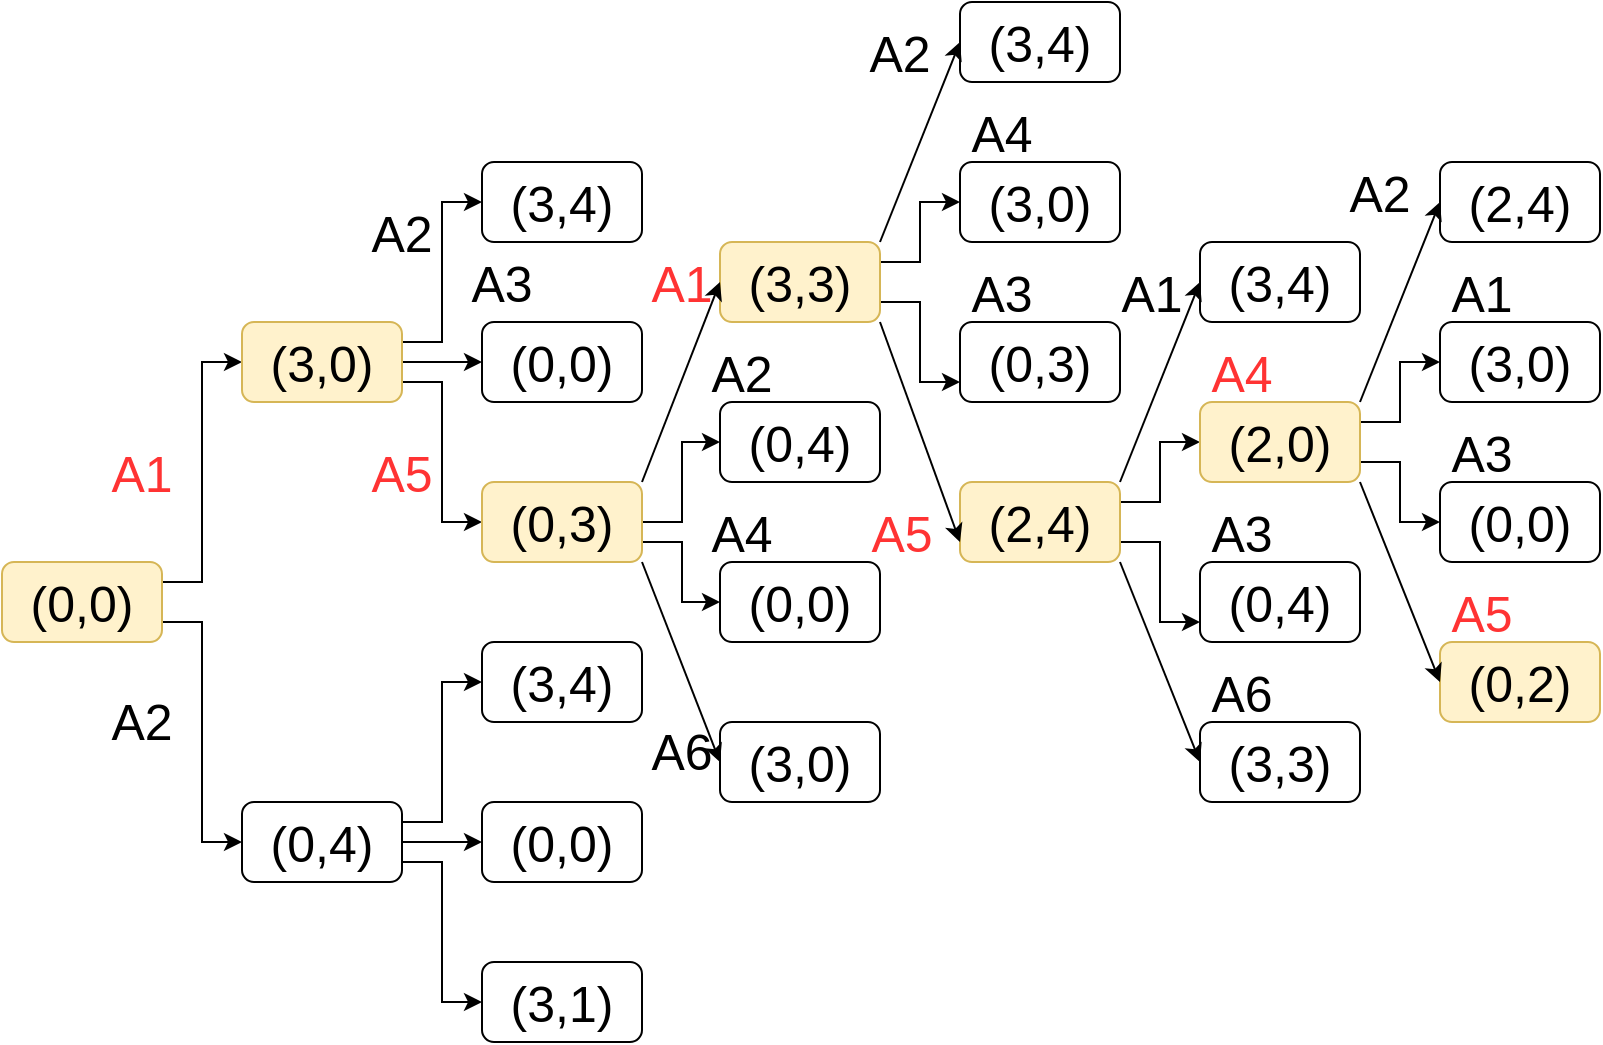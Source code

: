 <mxfile version="17.1.3" type="device"><diagram id="tVRW4Vc5YFkDDZ-vEfjd" name="Page-1"><mxGraphModel dx="1422" dy="800" grid="1" gridSize="10" guides="1" tooltips="1" connect="1" arrows="1" fold="1" page="1" pageScale="1" pageWidth="1169" pageHeight="827" math="0" shadow="0"><root><mxCell id="0"/><mxCell id="1" parent="0"/><mxCell id="4pA_07dRnB1mosAuriCw-27" style="edgeStyle=orthogonalEdgeStyle;rounded=0;orthogonalLoop=1;jettySize=auto;html=1;exitX=1;exitY=0.25;exitDx=0;exitDy=0;entryX=0;entryY=0.5;entryDx=0;entryDy=0;fontSize=25;" edge="1" parent="1" source="4pA_07dRnB1mosAuriCw-1" target="4pA_07dRnB1mosAuriCw-2"><mxGeometry relative="1" as="geometry"/></mxCell><mxCell id="4pA_07dRnB1mosAuriCw-28" style="edgeStyle=orthogonalEdgeStyle;rounded=0;orthogonalLoop=1;jettySize=auto;html=1;exitX=1;exitY=0.75;exitDx=0;exitDy=0;entryX=0;entryY=0.5;entryDx=0;entryDy=0;fontSize=25;" edge="1" parent="1" source="4pA_07dRnB1mosAuriCw-1" target="4pA_07dRnB1mosAuriCw-3"><mxGeometry relative="1" as="geometry"/></mxCell><mxCell id="4pA_07dRnB1mosAuriCw-1" value="(0,0)" style="rounded=1;whiteSpace=wrap;html=1;fontSize=25;fillColor=#fff2cc;strokeColor=#d6b656;" vertex="1" parent="1"><mxGeometry x="40" y="320" width="80" height="40" as="geometry"/></mxCell><mxCell id="4pA_07dRnB1mosAuriCw-29" style="edgeStyle=orthogonalEdgeStyle;rounded=0;orthogonalLoop=1;jettySize=auto;html=1;exitX=1;exitY=0.25;exitDx=0;exitDy=0;entryX=0;entryY=0.5;entryDx=0;entryDy=0;fontSize=25;" edge="1" parent="1" source="4pA_07dRnB1mosAuriCw-2" target="4pA_07dRnB1mosAuriCw-4"><mxGeometry relative="1" as="geometry"/></mxCell><mxCell id="4pA_07dRnB1mosAuriCw-30" style="edgeStyle=orthogonalEdgeStyle;rounded=0;orthogonalLoop=1;jettySize=auto;html=1;exitX=1;exitY=0.5;exitDx=0;exitDy=0;entryX=0;entryY=0.5;entryDx=0;entryDy=0;fontSize=25;" edge="1" parent="1" source="4pA_07dRnB1mosAuriCw-2" target="4pA_07dRnB1mosAuriCw-5"><mxGeometry relative="1" as="geometry"/></mxCell><mxCell id="4pA_07dRnB1mosAuriCw-31" style="edgeStyle=orthogonalEdgeStyle;rounded=0;orthogonalLoop=1;jettySize=auto;html=1;exitX=1;exitY=0.75;exitDx=0;exitDy=0;entryX=0;entryY=0.5;entryDx=0;entryDy=0;fontSize=25;" edge="1" parent="1" source="4pA_07dRnB1mosAuriCw-2" target="4pA_07dRnB1mosAuriCw-6"><mxGeometry relative="1" as="geometry"/></mxCell><mxCell id="4pA_07dRnB1mosAuriCw-2" value="(3,0)" style="rounded=1;whiteSpace=wrap;html=1;fontSize=25;fillColor=#fff2cc;strokeColor=#d6b656;" vertex="1" parent="1"><mxGeometry x="160" y="200" width="80" height="40" as="geometry"/></mxCell><mxCell id="4pA_07dRnB1mosAuriCw-32" style="edgeStyle=orthogonalEdgeStyle;rounded=0;orthogonalLoop=1;jettySize=auto;html=1;exitX=1;exitY=0.25;exitDx=0;exitDy=0;entryX=0;entryY=0.5;entryDx=0;entryDy=0;fontSize=25;" edge="1" parent="1" source="4pA_07dRnB1mosAuriCw-3" target="4pA_07dRnB1mosAuriCw-7"><mxGeometry relative="1" as="geometry"/></mxCell><mxCell id="4pA_07dRnB1mosAuriCw-33" style="edgeStyle=orthogonalEdgeStyle;rounded=0;orthogonalLoop=1;jettySize=auto;html=1;exitX=1;exitY=0.5;exitDx=0;exitDy=0;entryX=0;entryY=0.5;entryDx=0;entryDy=0;fontSize=25;" edge="1" parent="1" source="4pA_07dRnB1mosAuriCw-3" target="4pA_07dRnB1mosAuriCw-8"><mxGeometry relative="1" as="geometry"/></mxCell><mxCell id="4pA_07dRnB1mosAuriCw-34" style="edgeStyle=orthogonalEdgeStyle;rounded=0;orthogonalLoop=1;jettySize=auto;html=1;exitX=1;exitY=0.75;exitDx=0;exitDy=0;entryX=0;entryY=0.5;entryDx=0;entryDy=0;fontSize=25;" edge="1" parent="1" source="4pA_07dRnB1mosAuriCw-3" target="4pA_07dRnB1mosAuriCw-9"><mxGeometry relative="1" as="geometry"/></mxCell><mxCell id="4pA_07dRnB1mosAuriCw-3" value="(0,4)" style="rounded=1;whiteSpace=wrap;html=1;fontSize=25;" vertex="1" parent="1"><mxGeometry x="160" y="440" width="80" height="40" as="geometry"/></mxCell><mxCell id="4pA_07dRnB1mosAuriCw-4" value="(3,4)" style="rounded=1;whiteSpace=wrap;html=1;fontSize=25;" vertex="1" parent="1"><mxGeometry x="280" y="120" width="80" height="40" as="geometry"/></mxCell><mxCell id="4pA_07dRnB1mosAuriCw-5" value="(0,0)" style="rounded=1;whiteSpace=wrap;html=1;fontSize=25;" vertex="1" parent="1"><mxGeometry x="280" y="200" width="80" height="40" as="geometry"/></mxCell><mxCell id="4pA_07dRnB1mosAuriCw-37" style="edgeStyle=orthogonalEdgeStyle;rounded=0;orthogonalLoop=1;jettySize=auto;html=1;exitX=1;exitY=0.5;exitDx=0;exitDy=0;entryX=0;entryY=0.5;entryDx=0;entryDy=0;fontSize=25;" edge="1" parent="1" source="4pA_07dRnB1mosAuriCw-6" target="4pA_07dRnB1mosAuriCw-11"><mxGeometry relative="1" as="geometry"><Array as="points"><mxPoint x="380" y="300"/><mxPoint x="380" y="260"/></Array></mxGeometry></mxCell><mxCell id="4pA_07dRnB1mosAuriCw-38" style="edgeStyle=orthogonalEdgeStyle;rounded=0;orthogonalLoop=1;jettySize=auto;html=1;exitX=1;exitY=0.75;exitDx=0;exitDy=0;entryX=0;entryY=0.5;entryDx=0;entryDy=0;fontSize=25;" edge="1" parent="1" source="4pA_07dRnB1mosAuriCw-6" target="4pA_07dRnB1mosAuriCw-12"><mxGeometry relative="1" as="geometry"/></mxCell><mxCell id="4pA_07dRnB1mosAuriCw-6" value="(0,3)" style="rounded=1;whiteSpace=wrap;html=1;fontSize=25;fillColor=#fff2cc;strokeColor=#d6b656;" vertex="1" parent="1"><mxGeometry x="280" y="280" width="80" height="40" as="geometry"/></mxCell><mxCell id="4pA_07dRnB1mosAuriCw-7" value="(3,4)" style="rounded=1;whiteSpace=wrap;html=1;fontSize=25;" vertex="1" parent="1"><mxGeometry x="280" y="360" width="80" height="40" as="geometry"/></mxCell><mxCell id="4pA_07dRnB1mosAuriCw-8" value="(0,0)" style="rounded=1;whiteSpace=wrap;html=1;fontSize=25;" vertex="1" parent="1"><mxGeometry x="280" y="440" width="80" height="40" as="geometry"/></mxCell><mxCell id="4pA_07dRnB1mosAuriCw-9" value="(3,1)" style="rounded=1;whiteSpace=wrap;html=1;fontSize=25;" vertex="1" parent="1"><mxGeometry x="280" y="520" width="80" height="40" as="geometry"/></mxCell><mxCell id="4pA_07dRnB1mosAuriCw-44" style="edgeStyle=orthogonalEdgeStyle;rounded=0;orthogonalLoop=1;jettySize=auto;html=1;exitX=1;exitY=0.25;exitDx=0;exitDy=0;entryX=0;entryY=0.5;entryDx=0;entryDy=0;fontSize=25;" edge="1" parent="1" source="4pA_07dRnB1mosAuriCw-10" target="4pA_07dRnB1mosAuriCw-15"><mxGeometry relative="1" as="geometry"/></mxCell><mxCell id="4pA_07dRnB1mosAuriCw-45" style="edgeStyle=orthogonalEdgeStyle;rounded=0;orthogonalLoop=1;jettySize=auto;html=1;exitX=1;exitY=0.75;exitDx=0;exitDy=0;entryX=0;entryY=0.75;entryDx=0;entryDy=0;fontSize=25;" edge="1" parent="1" source="4pA_07dRnB1mosAuriCw-10" target="4pA_07dRnB1mosAuriCw-16"><mxGeometry relative="1" as="geometry"/></mxCell><mxCell id="4pA_07dRnB1mosAuriCw-10" value="(3,3)" style="rounded=1;whiteSpace=wrap;html=1;fontSize=25;fillColor=#fff2cc;strokeColor=#d6b656;" vertex="1" parent="1"><mxGeometry x="399" y="160" width="80" height="40" as="geometry"/></mxCell><mxCell id="4pA_07dRnB1mosAuriCw-11" value="(0,4)" style="rounded=1;whiteSpace=wrap;html=1;fontSize=25;" vertex="1" parent="1"><mxGeometry x="399" y="240" width="80" height="40" as="geometry"/></mxCell><mxCell id="4pA_07dRnB1mosAuriCw-12" value="(0,0)" style="rounded=1;whiteSpace=wrap;html=1;fontSize=25;" vertex="1" parent="1"><mxGeometry x="399" y="320" width="80" height="40" as="geometry"/></mxCell><mxCell id="4pA_07dRnB1mosAuriCw-13" value="(3,0)" style="rounded=1;whiteSpace=wrap;html=1;fontSize=25;" vertex="1" parent="1"><mxGeometry x="399" y="400" width="80" height="40" as="geometry"/></mxCell><mxCell id="4pA_07dRnB1mosAuriCw-14" value="(3,4)" style="rounded=1;whiteSpace=wrap;html=1;fontSize=25;" vertex="1" parent="1"><mxGeometry x="519" y="40" width="80" height="40" as="geometry"/></mxCell><mxCell id="4pA_07dRnB1mosAuriCw-15" value="(3,0)" style="rounded=1;whiteSpace=wrap;html=1;fontSize=25;" vertex="1" parent="1"><mxGeometry x="519" y="120" width="80" height="40" as="geometry"/></mxCell><mxCell id="4pA_07dRnB1mosAuriCw-16" value="(0,3)" style="rounded=1;whiteSpace=wrap;html=1;fontSize=25;" vertex="1" parent="1"><mxGeometry x="519" y="200" width="80" height="40" as="geometry"/></mxCell><mxCell id="4pA_07dRnB1mosAuriCw-52" style="edgeStyle=orthogonalEdgeStyle;rounded=0;orthogonalLoop=1;jettySize=auto;html=1;exitX=1;exitY=0.25;exitDx=0;exitDy=0;entryX=0;entryY=0.5;entryDx=0;entryDy=0;fontSize=25;" edge="1" parent="1" source="4pA_07dRnB1mosAuriCw-17" target="4pA_07dRnB1mosAuriCw-19"><mxGeometry relative="1" as="geometry"/></mxCell><mxCell id="4pA_07dRnB1mosAuriCw-53" style="edgeStyle=orthogonalEdgeStyle;rounded=0;orthogonalLoop=1;jettySize=auto;html=1;exitX=1;exitY=0.75;exitDx=0;exitDy=0;entryX=0;entryY=0.75;entryDx=0;entryDy=0;fontSize=25;" edge="1" parent="1" source="4pA_07dRnB1mosAuriCw-17" target="4pA_07dRnB1mosAuriCw-20"><mxGeometry relative="1" as="geometry"/></mxCell><mxCell id="4pA_07dRnB1mosAuriCw-17" value="(2,4)" style="rounded=1;whiteSpace=wrap;html=1;fontSize=25;fillColor=#fff2cc;strokeColor=#d6b656;" vertex="1" parent="1"><mxGeometry x="519" y="280" width="80" height="40" as="geometry"/></mxCell><mxCell id="4pA_07dRnB1mosAuriCw-18" value="(3,4)" style="rounded=1;whiteSpace=wrap;html=1;fontSize=25;" vertex="1" parent="1"><mxGeometry x="639" y="160" width="80" height="40" as="geometry"/></mxCell><mxCell id="4pA_07dRnB1mosAuriCw-54" style="edgeStyle=orthogonalEdgeStyle;rounded=0;orthogonalLoop=1;jettySize=auto;html=1;exitX=1;exitY=0.25;exitDx=0;exitDy=0;entryX=0;entryY=0.5;entryDx=0;entryDy=0;fontSize=25;" edge="1" parent="1" source="4pA_07dRnB1mosAuriCw-19" target="4pA_07dRnB1mosAuriCw-23"><mxGeometry relative="1" as="geometry"/></mxCell><mxCell id="4pA_07dRnB1mosAuriCw-55" style="edgeStyle=orthogonalEdgeStyle;rounded=0;orthogonalLoop=1;jettySize=auto;html=1;exitX=1;exitY=0.75;exitDx=0;exitDy=0;entryX=0;entryY=0.5;entryDx=0;entryDy=0;fontSize=25;" edge="1" parent="1" source="4pA_07dRnB1mosAuriCw-19" target="4pA_07dRnB1mosAuriCw-24"><mxGeometry relative="1" as="geometry"/></mxCell><mxCell id="4pA_07dRnB1mosAuriCw-19" value="(2,0)" style="rounded=1;whiteSpace=wrap;html=1;fontSize=25;fillColor=#fff2cc;strokeColor=#d6b656;" vertex="1" parent="1"><mxGeometry x="639" y="240" width="80" height="40" as="geometry"/></mxCell><mxCell id="4pA_07dRnB1mosAuriCw-20" value="(0,4)" style="rounded=1;whiteSpace=wrap;html=1;fontSize=25;" vertex="1" parent="1"><mxGeometry x="639" y="320" width="80" height="40" as="geometry"/></mxCell><mxCell id="4pA_07dRnB1mosAuriCw-21" value="(3,3)" style="rounded=1;whiteSpace=wrap;html=1;fontSize=25;" vertex="1" parent="1"><mxGeometry x="639" y="400" width="80" height="40" as="geometry"/></mxCell><mxCell id="4pA_07dRnB1mosAuriCw-22" value="(2,4)" style="rounded=1;whiteSpace=wrap;html=1;fontSize=25;" vertex="1" parent="1"><mxGeometry x="759" y="120" width="80" height="40" as="geometry"/></mxCell><mxCell id="4pA_07dRnB1mosAuriCw-23" value="(3,0)" style="rounded=1;whiteSpace=wrap;html=1;fontSize=25;" vertex="1" parent="1"><mxGeometry x="759" y="200" width="80" height="40" as="geometry"/></mxCell><mxCell id="4pA_07dRnB1mosAuriCw-24" value="(0,0)" style="rounded=1;whiteSpace=wrap;html=1;fontSize=25;" vertex="1" parent="1"><mxGeometry x="759" y="280" width="80" height="40" as="geometry"/></mxCell><mxCell id="4pA_07dRnB1mosAuriCw-25" value="(0,2)" style="rounded=1;whiteSpace=wrap;html=1;fontSize=25;fillColor=#fff2cc;strokeColor=#d6b656;" vertex="1" parent="1"><mxGeometry x="759" y="360" width="80" height="40" as="geometry"/></mxCell><mxCell id="4pA_07dRnB1mosAuriCw-42" value="" style="endArrow=classic;html=1;rounded=0;fontSize=25;entryX=0;entryY=0.5;entryDx=0;entryDy=0;exitX=1;exitY=0;exitDx=0;exitDy=0;" edge="1" parent="1" source="4pA_07dRnB1mosAuriCw-6" target="4pA_07dRnB1mosAuriCw-10"><mxGeometry width="50" height="50" relative="1" as="geometry"><mxPoint x="380" y="260" as="sourcePoint"/><mxPoint x="610" y="390" as="targetPoint"/></mxGeometry></mxCell><mxCell id="4pA_07dRnB1mosAuriCw-43" value="" style="endArrow=classic;html=1;rounded=0;fontSize=25;exitX=1;exitY=1;exitDx=0;exitDy=0;entryX=0;entryY=0.5;entryDx=0;entryDy=0;" edge="1" parent="1" source="4pA_07dRnB1mosAuriCw-6" target="4pA_07dRnB1mosAuriCw-13"><mxGeometry width="50" height="50" relative="1" as="geometry"><mxPoint x="560" y="440" as="sourcePoint"/><mxPoint x="610" y="390" as="targetPoint"/></mxGeometry></mxCell><mxCell id="4pA_07dRnB1mosAuriCw-46" value="" style="endArrow=classic;html=1;rounded=0;fontSize=25;exitX=1;exitY=0;exitDx=0;exitDy=0;entryX=0;entryY=0.5;entryDx=0;entryDy=0;" edge="1" parent="1" source="4pA_07dRnB1mosAuriCw-10" target="4pA_07dRnB1mosAuriCw-14"><mxGeometry width="50" height="50" relative="1" as="geometry"><mxPoint x="560" y="440" as="sourcePoint"/><mxPoint x="610" y="390" as="targetPoint"/></mxGeometry></mxCell><mxCell id="4pA_07dRnB1mosAuriCw-47" value="" style="endArrow=classic;html=1;rounded=0;fontSize=25;exitX=1;exitY=1;exitDx=0;exitDy=0;entryX=0;entryY=0.75;entryDx=0;entryDy=0;" edge="1" parent="1" source="4pA_07dRnB1mosAuriCw-10" target="4pA_07dRnB1mosAuriCw-17"><mxGeometry width="50" height="50" relative="1" as="geometry"><mxPoint x="489" y="170" as="sourcePoint"/><mxPoint x="529" y="70" as="targetPoint"/></mxGeometry></mxCell><mxCell id="4pA_07dRnB1mosAuriCw-56" value="" style="endArrow=classic;html=1;rounded=0;fontSize=25;exitX=1;exitY=0;exitDx=0;exitDy=0;entryX=0;entryY=0.5;entryDx=0;entryDy=0;" edge="1" parent="1" source="4pA_07dRnB1mosAuriCw-17" target="4pA_07dRnB1mosAuriCw-18"><mxGeometry width="50" height="50" relative="1" as="geometry"><mxPoint x="489" y="170" as="sourcePoint"/><mxPoint x="529" y="70" as="targetPoint"/></mxGeometry></mxCell><mxCell id="4pA_07dRnB1mosAuriCw-57" value="" style="endArrow=classic;html=1;rounded=0;fontSize=25;exitX=1;exitY=1;exitDx=0;exitDy=0;entryX=0;entryY=0.5;entryDx=0;entryDy=0;" edge="1" parent="1" source="4pA_07dRnB1mosAuriCw-17" target="4pA_07dRnB1mosAuriCw-21"><mxGeometry width="50" height="50" relative="1" as="geometry"><mxPoint x="489" y="210" as="sourcePoint"/><mxPoint x="529" y="320" as="targetPoint"/></mxGeometry></mxCell><mxCell id="4pA_07dRnB1mosAuriCw-58" value="" style="endArrow=classic;html=1;rounded=0;fontSize=25;exitX=1;exitY=0;exitDx=0;exitDy=0;entryX=0;entryY=0.5;entryDx=0;entryDy=0;" edge="1" parent="1" source="4pA_07dRnB1mosAuriCw-19" target="4pA_07dRnB1mosAuriCw-22"><mxGeometry width="50" height="50" relative="1" as="geometry"><mxPoint x="609" y="290" as="sourcePoint"/><mxPoint x="649" y="190" as="targetPoint"/></mxGeometry></mxCell><mxCell id="4pA_07dRnB1mosAuriCw-59" value="" style="endArrow=classic;html=1;rounded=0;fontSize=25;exitX=1;exitY=1;exitDx=0;exitDy=0;entryX=0;entryY=0.5;entryDx=0;entryDy=0;" edge="1" parent="1" source="4pA_07dRnB1mosAuriCw-19" target="4pA_07dRnB1mosAuriCw-25"><mxGeometry width="50" height="50" relative="1" as="geometry"><mxPoint x="729" y="250" as="sourcePoint"/><mxPoint x="769" y="150" as="targetPoint"/></mxGeometry></mxCell><mxCell id="4pA_07dRnB1mosAuriCw-60" value="A1" style="text;html=1;strokeColor=none;fillColor=none;align=center;verticalAlign=middle;whiteSpace=wrap;rounded=0;fontSize=25;fontColor=#FF3333;" vertex="1" parent="1"><mxGeometry x="80" y="260" width="60" height="30" as="geometry"/></mxCell><mxCell id="4pA_07dRnB1mosAuriCw-61" value="A2" style="text;html=1;strokeColor=none;fillColor=none;align=center;verticalAlign=middle;whiteSpace=wrap;rounded=0;fontSize=25;" vertex="1" parent="1"><mxGeometry x="80" y="384" width="60" height="30" as="geometry"/></mxCell><mxCell id="4pA_07dRnB1mosAuriCw-62" value="A2" style="text;html=1;strokeColor=none;fillColor=none;align=center;verticalAlign=middle;whiteSpace=wrap;rounded=0;fontSize=25;" vertex="1" parent="1"><mxGeometry x="210" y="140" width="60" height="30" as="geometry"/></mxCell><mxCell id="4pA_07dRnB1mosAuriCw-63" value="A5" style="text;html=1;strokeColor=none;fillColor=none;align=center;verticalAlign=middle;whiteSpace=wrap;rounded=0;fontSize=25;fontColor=#FF3333;" vertex="1" parent="1"><mxGeometry x="210" y="260" width="60" height="30" as="geometry"/></mxCell><mxCell id="4pA_07dRnB1mosAuriCw-64" value="A3" style="text;html=1;strokeColor=none;fillColor=none;align=center;verticalAlign=middle;whiteSpace=wrap;rounded=0;fontSize=25;" vertex="1" parent="1"><mxGeometry x="260" y="165" width="60" height="30" as="geometry"/></mxCell><mxCell id="4pA_07dRnB1mosAuriCw-65" value="A1" style="text;html=1;strokeColor=none;fillColor=none;align=center;verticalAlign=middle;whiteSpace=wrap;rounded=0;fontSize=25;fontColor=#FF3333;" vertex="1" parent="1"><mxGeometry x="350" y="165" width="60" height="30" as="geometry"/></mxCell><mxCell id="4pA_07dRnB1mosAuriCw-67" value="A2" style="text;html=1;strokeColor=none;fillColor=none;align=center;verticalAlign=middle;whiteSpace=wrap;rounded=0;fontSize=25;" vertex="1" parent="1"><mxGeometry x="380" y="210" width="60" height="30" as="geometry"/></mxCell><mxCell id="4pA_07dRnB1mosAuriCw-68" value="A4" style="text;html=1;strokeColor=none;fillColor=none;align=center;verticalAlign=middle;whiteSpace=wrap;rounded=0;fontSize=25;" vertex="1" parent="1"><mxGeometry x="380" y="290" width="60" height="30" as="geometry"/></mxCell><mxCell id="4pA_07dRnB1mosAuriCw-69" value="A6" style="text;html=1;strokeColor=none;fillColor=none;align=center;verticalAlign=middle;whiteSpace=wrap;rounded=0;fontSize=25;" vertex="1" parent="1"><mxGeometry x="350" y="399" width="60" height="30" as="geometry"/></mxCell><mxCell id="4pA_07dRnB1mosAuriCw-70" value="A2" style="text;html=1;strokeColor=none;fillColor=none;align=center;verticalAlign=middle;whiteSpace=wrap;rounded=0;fontSize=25;" vertex="1" parent="1"><mxGeometry x="459" y="50" width="60" height="30" as="geometry"/></mxCell><mxCell id="4pA_07dRnB1mosAuriCw-71" value="A4" style="text;html=1;strokeColor=none;fillColor=none;align=center;verticalAlign=middle;whiteSpace=wrap;rounded=0;fontSize=25;" vertex="1" parent="1"><mxGeometry x="510" y="90" width="60" height="30" as="geometry"/></mxCell><mxCell id="4pA_07dRnB1mosAuriCw-72" value="A3" style="text;html=1;strokeColor=none;fillColor=none;align=center;verticalAlign=middle;whiteSpace=wrap;rounded=0;fontSize=25;" vertex="1" parent="1"><mxGeometry x="510" y="170" width="60" height="30" as="geometry"/></mxCell><mxCell id="4pA_07dRnB1mosAuriCw-73" value="A5" style="text;html=1;strokeColor=none;fillColor=none;align=center;verticalAlign=middle;whiteSpace=wrap;rounded=0;fontSize=25;fontColor=#FF3333;" vertex="1" parent="1"><mxGeometry x="460" y="290" width="60" height="30" as="geometry"/></mxCell><mxCell id="4pA_07dRnB1mosAuriCw-74" value="A1" style="text;html=1;strokeColor=none;fillColor=none;align=center;verticalAlign=middle;whiteSpace=wrap;rounded=0;fontSize=25;" vertex="1" parent="1"><mxGeometry x="585" y="170" width="60" height="30" as="geometry"/></mxCell><mxCell id="4pA_07dRnB1mosAuriCw-75" value="A4" style="text;html=1;strokeColor=none;fillColor=none;align=center;verticalAlign=middle;whiteSpace=wrap;rounded=0;fontSize=25;fontColor=#FF3333;" vertex="1" parent="1"><mxGeometry x="630" y="210" width="60" height="30" as="geometry"/></mxCell><mxCell id="4pA_07dRnB1mosAuriCw-76" value="A3" style="text;html=1;strokeColor=none;fillColor=none;align=center;verticalAlign=middle;whiteSpace=wrap;rounded=0;fontSize=25;" vertex="1" parent="1"><mxGeometry x="630" y="290" width="60" height="30" as="geometry"/></mxCell><mxCell id="4pA_07dRnB1mosAuriCw-78" value="A6" style="text;html=1;strokeColor=none;fillColor=none;align=center;verticalAlign=middle;whiteSpace=wrap;rounded=0;fontSize=25;" vertex="1" parent="1"><mxGeometry x="630" y="370" width="60" height="30" as="geometry"/></mxCell><mxCell id="4pA_07dRnB1mosAuriCw-79" value="A2" style="text;html=1;strokeColor=none;fillColor=none;align=center;verticalAlign=middle;whiteSpace=wrap;rounded=0;fontSize=25;" vertex="1" parent="1"><mxGeometry x="699" y="120" width="60" height="30" as="geometry"/></mxCell><mxCell id="4pA_07dRnB1mosAuriCw-80" value="A1" style="text;html=1;strokeColor=none;fillColor=none;align=center;verticalAlign=middle;whiteSpace=wrap;rounded=0;fontSize=25;" vertex="1" parent="1"><mxGeometry x="750" y="170" width="60" height="30" as="geometry"/></mxCell><mxCell id="4pA_07dRnB1mosAuriCw-81" value="A3" style="text;html=1;strokeColor=none;fillColor=none;align=center;verticalAlign=middle;whiteSpace=wrap;rounded=0;fontSize=25;" vertex="1" parent="1"><mxGeometry x="750" y="250" width="60" height="30" as="geometry"/></mxCell><mxCell id="4pA_07dRnB1mosAuriCw-82" value="A5" style="text;html=1;strokeColor=none;fillColor=none;align=center;verticalAlign=middle;whiteSpace=wrap;rounded=0;fontSize=25;fontColor=#FF3333;" vertex="1" parent="1"><mxGeometry x="750" y="330" width="60" height="30" as="geometry"/></mxCell></root></mxGraphModel></diagram></mxfile>